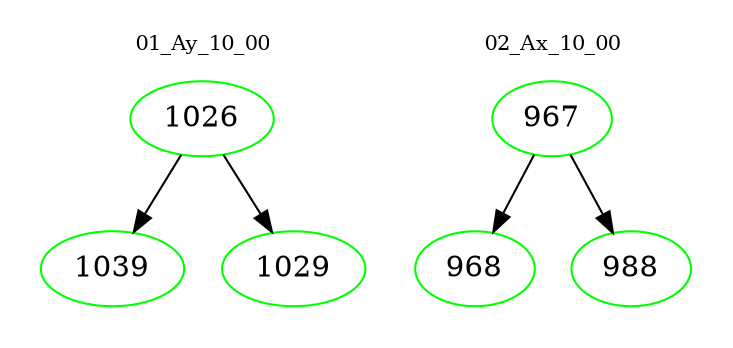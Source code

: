 digraph{
subgraph cluster_0 {
color = white
label = "01_Ay_10_00";
fontsize=10;
T0_1026 [label="1026", color="green"]
T0_1026 -> T0_1039 [color="black"]
T0_1039 [label="1039", color="green"]
T0_1026 -> T0_1029 [color="black"]
T0_1029 [label="1029", color="green"]
}
subgraph cluster_1 {
color = white
label = "02_Ax_10_00";
fontsize=10;
T1_967 [label="967", color="green"]
T1_967 -> T1_968 [color="black"]
T1_968 [label="968", color="green"]
T1_967 -> T1_988 [color="black"]
T1_988 [label="988", color="green"]
}
}
